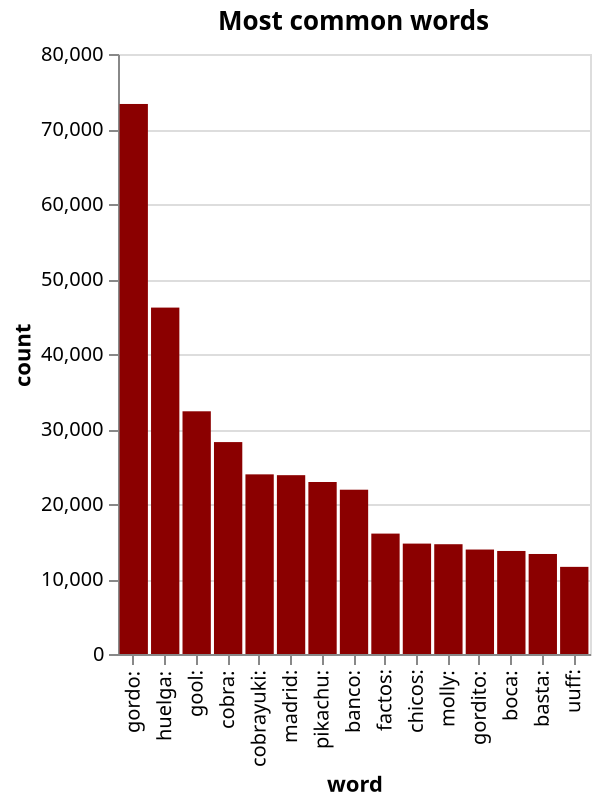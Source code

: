 {
  "config": {"view": {"continuousWidth": 300, "continuousHeight": 300}},
  "data": {"name": "data-1ae58ad18598aefe8b19c3fb1515afab"},
  "mark": {"type": "bar", "color": "darkred", "tooltip": true},
  "encoding": {
    "x": {"field": "word", "sort": null, "type": "nominal"},
    "y": {"field": "count", "type": "quantitative"}
  },
  "title": "Most common words",
  "width": "container",
  "$schema": "https://vega.github.io/schema/vega-lite/v5.6.1.json",
  "datasets": {
    "data-1ae58ad18598aefe8b19c3fb1515afab": [
      {"word": "gordo:", "count": 73337},
      {"word": "huelga:", "count": 46188},
      {"word": "gool:", "count": 32361},
      {"word": "cobra:", "count": 28255},
      {"word": "cobrayuki:", "count": 23952},
      {"word": "madrid:", "count": 23843},
      {"word": "pikachu:", "count": 22933},
      {"word": "banco:", "count": 21905},
      {"word": "factos:", "count": 16054},
      {"word": "chicos:", "count": 14721},
      {"word": "molly:", "count": 14638},
      {"word": "gordito:", "count": 13928},
      {"word": "boca:", "count": 13738},
      {"word": "basta:", "count": 13336},
      {"word": "uuff:", "count": 11619}
    ]
  }
}